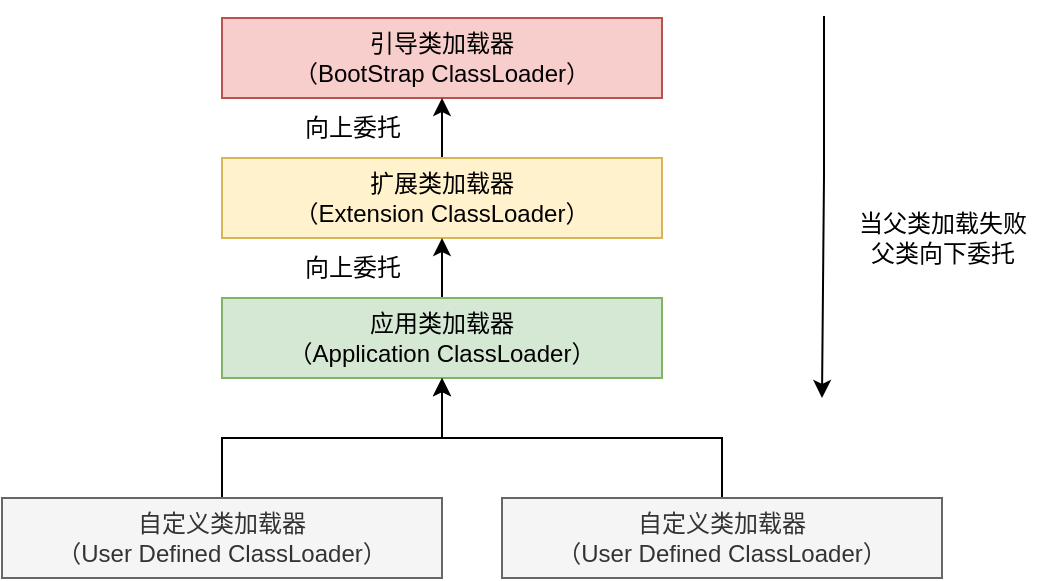 <mxfile version="21.0.2" type="github">
  <diagram name="第 1 页" id="dRgk_Ll-ChPZPzZBD6Xz">
    <mxGraphModel dx="1050" dy="549" grid="0" gridSize="10" guides="1" tooltips="1" connect="1" arrows="1" fold="1" page="1" pageScale="1" pageWidth="827" pageHeight="1169" math="0" shadow="0">
      <root>
        <mxCell id="0" />
        <mxCell id="1" parent="0" />
        <mxCell id="m2g5PT7JU5CPIZej69MQ-2" value="引导类加载器&lt;br&gt;（BootStrap ClassLoader）" style="rounded=0;whiteSpace=wrap;html=1;fillColor=#f8cecc;strokeColor=#b85450;" vertex="1" parent="1">
          <mxGeometry x="300" y="60" width="220" height="40" as="geometry" />
        </mxCell>
        <mxCell id="m2g5PT7JU5CPIZej69MQ-3" value="" style="edgeStyle=orthogonalEdgeStyle;rounded=0;orthogonalLoop=1;jettySize=auto;html=1;" edge="1" parent="1" source="m2g5PT7JU5CPIZej69MQ-4" target="m2g5PT7JU5CPIZej69MQ-2">
          <mxGeometry relative="1" as="geometry" />
        </mxCell>
        <mxCell id="m2g5PT7JU5CPIZej69MQ-4" value="扩展类加载器&lt;br&gt;（Extension ClassLoader）" style="rounded=0;whiteSpace=wrap;html=1;fillColor=#fff2cc;strokeColor=#d6b656;" vertex="1" parent="1">
          <mxGeometry x="300" y="130" width="220" height="40" as="geometry" />
        </mxCell>
        <mxCell id="m2g5PT7JU5CPIZej69MQ-5" value="" style="edgeStyle=orthogonalEdgeStyle;rounded=0;orthogonalLoop=1;jettySize=auto;html=1;" edge="1" parent="1" source="m2g5PT7JU5CPIZej69MQ-6" target="m2g5PT7JU5CPIZej69MQ-4">
          <mxGeometry relative="1" as="geometry" />
        </mxCell>
        <mxCell id="m2g5PT7JU5CPIZej69MQ-6" value="应用类加载器&lt;br&gt;（Application ClassLoader）" style="rounded=0;whiteSpace=wrap;html=1;fillColor=#d5e8d4;strokeColor=#82b366;" vertex="1" parent="1">
          <mxGeometry x="300" y="200" width="220" height="40" as="geometry" />
        </mxCell>
        <mxCell id="m2g5PT7JU5CPIZej69MQ-7" value="" style="edgeStyle=orthogonalEdgeStyle;rounded=0;orthogonalLoop=1;jettySize=auto;html=1;" edge="1" parent="1" source="m2g5PT7JU5CPIZej69MQ-8" target="m2g5PT7JU5CPIZej69MQ-6">
          <mxGeometry relative="1" as="geometry" />
        </mxCell>
        <mxCell id="m2g5PT7JU5CPIZej69MQ-8" value="自定义类加载器&lt;br&gt;（User Defined ClassLoader）" style="rounded=0;whiteSpace=wrap;html=1;fillColor=#f5f5f5;fontColor=#333333;strokeColor=#666666;" vertex="1" parent="1">
          <mxGeometry x="190" y="300" width="220" height="40" as="geometry" />
        </mxCell>
        <mxCell id="m2g5PT7JU5CPIZej69MQ-9" value="" style="edgeStyle=orthogonalEdgeStyle;rounded=0;orthogonalLoop=1;jettySize=auto;html=1;" edge="1" parent="1" source="m2g5PT7JU5CPIZej69MQ-10" target="m2g5PT7JU5CPIZej69MQ-6">
          <mxGeometry relative="1" as="geometry" />
        </mxCell>
        <mxCell id="m2g5PT7JU5CPIZej69MQ-10" value="自定义类加载器&lt;br style=&quot;border-color: var(--border-color);&quot;&gt;（User Defined ClassLoader）" style="rounded=0;whiteSpace=wrap;html=1;fillColor=#f5f5f5;fontColor=#333333;strokeColor=#666666;" vertex="1" parent="1">
          <mxGeometry x="440" y="300" width="220" height="40" as="geometry" />
        </mxCell>
        <mxCell id="m2g5PT7JU5CPIZej69MQ-15" value="向上委托" style="text;html=1;align=center;verticalAlign=middle;resizable=0;points=[];autosize=1;strokeColor=none;fillColor=none;" vertex="1" parent="1">
          <mxGeometry x="330" y="170" width="70" height="30" as="geometry" />
        </mxCell>
        <mxCell id="m2g5PT7JU5CPIZej69MQ-16" value="向上委托" style="text;html=1;align=center;verticalAlign=middle;resizable=0;points=[];autosize=1;strokeColor=none;fillColor=none;" vertex="1" parent="1">
          <mxGeometry x="330" y="100" width="70" height="30" as="geometry" />
        </mxCell>
        <mxCell id="m2g5PT7JU5CPIZej69MQ-17" value="" style="endArrow=classic;html=1;rounded=0;" edge="1" parent="1">
          <mxGeometry width="50" height="50" relative="1" as="geometry">
            <mxPoint x="601" y="59" as="sourcePoint" />
            <mxPoint x="600" y="250" as="targetPoint" />
            <Array as="points">
              <mxPoint x="601" y="59" />
              <mxPoint x="601" y="139" />
            </Array>
          </mxGeometry>
        </mxCell>
        <mxCell id="m2g5PT7JU5CPIZej69MQ-18" value="当父类加载失败&lt;br&gt;父类向下委托" style="text;html=1;align=center;verticalAlign=middle;resizable=0;points=[];autosize=1;strokeColor=none;fillColor=none;" vertex="1" parent="1">
          <mxGeometry x="605" y="150" width="110" height="40" as="geometry" />
        </mxCell>
      </root>
    </mxGraphModel>
  </diagram>
</mxfile>
